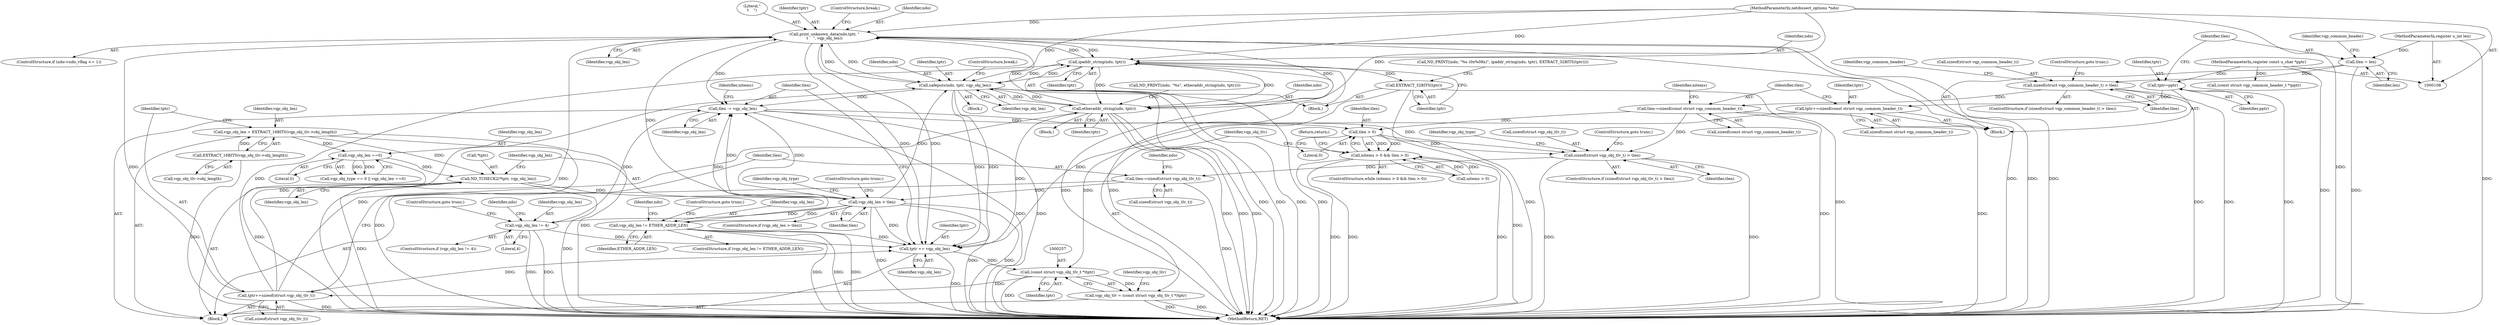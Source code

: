digraph "0_tcpdump_3b36ec4e713dea9266db11975066c425aa669b6c@pointer" {
"1000373" [label="(Call,print_unknown_data(ndo,tptr, \"\n\t    \", vqp_obj_len))"];
"1000335" [label="(Call,ipaddr_string(ndo, tptr))"];
"1000345" [label="(Call,safeputs(ndo, tptr, vqp_obj_len))"];
"1000373" [label="(Call,print_unknown_data(ndo,tptr, \"\n\t    \", vqp_obj_len))"];
"1000362" [label="(Call,etheraddr_string(ndo, tptr))"];
"1000109" [label="(MethodParameterIn,netdissect_options *ndo)"];
"1000280" [label="(Call,tptr+=sizeof(struct vqp_obj_tlv_t))"];
"1000256" [label="(Call,(const struct vqp_obj_tlv_t *)tptr)"];
"1000237" [label="(Call,tptr+=sizeof(const struct vqp_common_header_t))"];
"1000120" [label="(Call,tptr=pptr)"];
"1000110" [label="(MethodParameterIn,register const u_char *pptr)"];
"1000379" [label="(Call,tptr += vqp_obj_len)"];
"1000325" [label="(Call,vqp_obj_len != 4)"];
"1000316" [label="(Call,vqp_obj_len > tlen)"];
"1000311" [label="(Call,ND_TCHECK2(*tptr, vqp_obj_len))"];
"1000274" [label="(Call,vqp_obj_len = EXTRACT_16BITS(vqp_obj_tlv->obj_length))"];
"1000276" [label="(Call,EXTRACT_16BITS(vqp_obj_tlv->obj_length))"];
"1000306" [label="(Call,vqp_obj_len ==0)"];
"1000284" [label="(Call,tlen-=sizeof(struct vqp_obj_tlv_t))"];
"1000263" [label="(Call,sizeof(struct vqp_obj_tlv_t) > tlen)"];
"1000250" [label="(Call,tlen > 0)"];
"1000382" [label="(Call,tlen -= vqp_obj_len)"];
"1000353" [label="(Call,vqp_obj_len != ETHER_ADDR_LEN)"];
"1000241" [label="(Call,tlen-=sizeof(const struct vqp_common_header_t))"];
"1000135" [label="(Call,sizeof(struct vqp_common_header_t) > tlen)"];
"1000123" [label="(Call,tlen = len)"];
"1000111" [label="(MethodParameterIn,register u_int len)"];
"1000338" [label="(Call,EXTRACT_32BITS(tptr))"];
"1000254" [label="(Call,vqp_obj_tlv = (const struct vqp_obj_tlv_t *)tptr)"];
"1000246" [label="(Call,nitems > 0 && tlen > 0)"];
"1000136" [label="(Call,sizeof(struct vqp_common_header_t))"];
"1000242" [label="(Identifier,tlen)"];
"1000339" [label="(Identifier,tptr)"];
"1000322" [label="(Block,)"];
"1000327" [label="(Literal,4)"];
"1000362" [label="(Call,etheraddr_string(ndo, tptr))"];
"1000241" [label="(Call,tlen-=sizeof(const struct vqp_common_header_t))"];
"1000262" [label="(ControlStructure,if (sizeof(struct vqp_obj_tlv_t) > tlen))"];
"1000383" [label="(Identifier,tlen)"];
"1000319" [label="(ControlStructure,goto trunc;)"];
"1000134" [label="(ControlStructure,if (sizeof(struct vqp_common_header_t) > tlen))"];
"1000331" [label="(Identifier,ndo)"];
"1000243" [label="(Call,sizeof(const struct vqp_common_header_t))"];
"1000290" [label="(Identifier,ndo)"];
"1000253" [label="(Block,)"];
"1000367" [label="(ControlStructure,if (ndo->ndo_vflag <= 1))"];
"1000269" [label="(Identifier,vqp_obj_type)"];
"1000318" [label="(Identifier,tlen)"];
"1000336" [label="(Identifier,ndo)"];
"1000326" [label="(Identifier,vqp_obj_len)"];
"1000307" [label="(Identifier,vqp_obj_len)"];
"1000247" [label="(Call,nitems > 0)"];
"1000360" [label="(Block,)"];
"1000282" [label="(Call,sizeof(struct vqp_obj_tlv_t))"];
"1000325" [label="(Call,vqp_obj_len != 4)"];
"1000379" [label="(Call,tptr += vqp_obj_len)"];
"1000324" [label="(ControlStructure,if (vqp_obj_len != 4))"];
"1000285" [label="(Identifier,tlen)"];
"1000376" [label="(Literal,\"\n\t    \")"];
"1000284" [label="(Call,tlen-=sizeof(struct vqp_obj_tlv_t))"];
"1000352" [label="(ControlStructure,if (vqp_obj_len != ETHER_ADDR_LEN))"];
"1000384" [label="(Identifier,vqp_obj_len)"];
"1000302" [label="(Call,vqp_obj_type == 0 || vqp_obj_len ==0)"];
"1000274" [label="(Call,vqp_obj_len = EXTRACT_16BITS(vqp_obj_tlv->obj_length))"];
"1000109" [label="(MethodParameterIn,netdissect_options *ndo)"];
"1000245" [label="(ControlStructure,while (nitems > 0 && tlen > 0))"];
"1000377" [label="(Identifier,vqp_obj_len)"];
"1000246" [label="(Call,nitems > 0 && tlen > 0)"];
"1000255" [label="(Identifier,vqp_obj_tlv)"];
"1000387" [label="(Return,return;)"];
"1000123" [label="(Call,tlen = len)"];
"1000375" [label="(Identifier,tptr)"];
"1000127" [label="(Identifier,vqp_common_header)"];
"1000110" [label="(MethodParameterIn,register const u_char *pptr)"];
"1000373" [label="(Call,print_unknown_data(ndo,tptr, \"\n\t    \", vqp_obj_len))"];
"1000356" [label="(ControlStructure,goto trunc;)"];
"1000139" [label="(ControlStructure,goto trunc;)"];
"1000128" [label="(Call,(const struct vqp_common_header_t *)pptr)"];
"1000308" [label="(Literal,0)"];
"1000346" [label="(Identifier,ndo)"];
"1000276" [label="(Call,EXTRACT_16BITS(vqp_obj_tlv->obj_length))"];
"1000261" [label="(Identifier,vqp_obj_tlv)"];
"1000122" [label="(Identifier,pptr)"];
"1000112" [label="(Block,)"];
"1000345" [label="(Call,safeputs(ndo, tptr, vqp_obj_len))"];
"1000335" [label="(Call,ipaddr_string(ndo, tptr))"];
"1000382" [label="(Call,tlen -= vqp_obj_len)"];
"1000266" [label="(Identifier,tlen)"];
"1000338" [label="(Call,EXTRACT_32BITS(tptr))"];
"1000380" [label="(Identifier,tptr)"];
"1000263" [label="(Call,sizeof(struct vqp_obj_tlv_t) > tlen)"];
"1000264" [label="(Call,sizeof(struct vqp_obj_tlv_t))"];
"1000281" [label="(Identifier,tptr)"];
"1000329" [label="(Call,ND_PRINT((ndo, \"%s (0x%08x)\", ipaddr_string(ndo, tptr), EXTRACT_32BITS(tptr))))"];
"1000286" [label="(Call,sizeof(struct vqp_obj_tlv_t))"];
"1000354" [label="(Identifier,vqp_obj_len)"];
"1000311" [label="(Call,ND_TCHECK2(*tptr, vqp_obj_len))"];
"1000138" [label="(Identifier,tlen)"];
"1000120" [label="(Call,tptr=pptr)"];
"1000258" [label="(Identifier,tptr)"];
"1000239" [label="(Call,sizeof(const struct vqp_common_header_t))"];
"1000111" [label="(MethodParameterIn,register u_int len)"];
"1000378" [label="(ControlStructure,break;)"];
"1000250" [label="(Call,tlen > 0)"];
"1000125" [label="(Identifier,len)"];
"1000348" [label="(Identifier,vqp_obj_len)"];
"1000364" [label="(Identifier,tptr)"];
"1000267" [label="(ControlStructure,goto trunc;)"];
"1000357" [label="(Call,ND_PRINT((ndo, \"%s\", etheraddr_string(ndo, tptr))))"];
"1000393" [label="(MethodReturn,RET)"];
"1000277" [label="(Call,vqp_obj_tlv->obj_length)"];
"1000252" [label="(Literal,0)"];
"1000347" [label="(Identifier,tptr)"];
"1000374" [label="(Identifier,ndo)"];
"1000381" [label="(Identifier,vqp_obj_len)"];
"1000337" [label="(Identifier,tptr)"];
"1000312" [label="(Call,*tptr)"];
"1000317" [label="(Identifier,vqp_obj_len)"];
"1000359" [label="(Identifier,ndo)"];
"1000386" [label="(Identifier,nitems)"];
"1000135" [label="(Call,sizeof(struct vqp_common_header_t) > tlen)"];
"1000124" [label="(Identifier,tlen)"];
"1000256" [label="(Call,(const struct vqp_obj_tlv_t *)tptr)"];
"1000280" [label="(Call,tptr+=sizeof(struct vqp_obj_tlv_t))"];
"1000254" [label="(Call,vqp_obj_tlv = (const struct vqp_obj_tlv_t *)tptr)"];
"1000306" [label="(Call,vqp_obj_len ==0)"];
"1000121" [label="(Identifier,tptr)"];
"1000237" [label="(Call,tptr+=sizeof(const struct vqp_common_header_t))"];
"1000355" [label="(Identifier,ETHER_ADDR_LEN)"];
"1000353" [label="(Call,vqp_obj_len != ETHER_ADDR_LEN)"];
"1000315" [label="(ControlStructure,if (vqp_obj_len > tlen))"];
"1000238" [label="(Identifier,tptr)"];
"1000349" [label="(ControlStructure,break;)"];
"1000316" [label="(Call,vqp_obj_len > tlen)"];
"1000248" [label="(Identifier,nitems)"];
"1000363" [label="(Identifier,ndo)"];
"1000334" [label="(Block,)"];
"1000275" [label="(Identifier,vqp_obj_len)"];
"1000251" [label="(Identifier,tlen)"];
"1000328" [label="(ControlStructure,goto trunc;)"];
"1000314" [label="(Identifier,vqp_obj_len)"];
"1000321" [label="(Identifier,vqp_obj_type)"];
"1000144" [label="(Identifier,vqp_common_header)"];
"1000373" -> "1000367"  [label="AST: "];
"1000373" -> "1000377"  [label="CFG: "];
"1000374" -> "1000373"  [label="AST: "];
"1000375" -> "1000373"  [label="AST: "];
"1000376" -> "1000373"  [label="AST: "];
"1000377" -> "1000373"  [label="AST: "];
"1000378" -> "1000373"  [label="CFG: "];
"1000373" -> "1000393"  [label="DDG: "];
"1000373" -> "1000393"  [label="DDG: "];
"1000373" -> "1000393"  [label="DDG: "];
"1000373" -> "1000393"  [label="DDG: "];
"1000373" -> "1000335"  [label="DDG: "];
"1000373" -> "1000345"  [label="DDG: "];
"1000373" -> "1000362"  [label="DDG: "];
"1000335" -> "1000373"  [label="DDG: "];
"1000345" -> "1000373"  [label="DDG: "];
"1000362" -> "1000373"  [label="DDG: "];
"1000109" -> "1000373"  [label="DDG: "];
"1000280" -> "1000373"  [label="DDG: "];
"1000316" -> "1000373"  [label="DDG: "];
"1000373" -> "1000379"  [label="DDG: "];
"1000373" -> "1000379"  [label="DDG: "];
"1000373" -> "1000382"  [label="DDG: "];
"1000335" -> "1000334"  [label="AST: "];
"1000335" -> "1000337"  [label="CFG: "];
"1000336" -> "1000335"  [label="AST: "];
"1000337" -> "1000335"  [label="AST: "];
"1000339" -> "1000335"  [label="CFG: "];
"1000335" -> "1000393"  [label="DDG: "];
"1000335" -> "1000393"  [label="DDG: "];
"1000345" -> "1000335"  [label="DDG: "];
"1000362" -> "1000335"  [label="DDG: "];
"1000109" -> "1000335"  [label="DDG: "];
"1000280" -> "1000335"  [label="DDG: "];
"1000335" -> "1000338"  [label="DDG: "];
"1000335" -> "1000345"  [label="DDG: "];
"1000335" -> "1000362"  [label="DDG: "];
"1000345" -> "1000322"  [label="AST: "];
"1000345" -> "1000348"  [label="CFG: "];
"1000346" -> "1000345"  [label="AST: "];
"1000347" -> "1000345"  [label="AST: "];
"1000348" -> "1000345"  [label="AST: "];
"1000349" -> "1000345"  [label="CFG: "];
"1000345" -> "1000393"  [label="DDG: "];
"1000345" -> "1000393"  [label="DDG: "];
"1000345" -> "1000393"  [label="DDG: "];
"1000345" -> "1000393"  [label="DDG: "];
"1000362" -> "1000345"  [label="DDG: "];
"1000109" -> "1000345"  [label="DDG: "];
"1000280" -> "1000345"  [label="DDG: "];
"1000316" -> "1000345"  [label="DDG: "];
"1000345" -> "1000362"  [label="DDG: "];
"1000345" -> "1000379"  [label="DDG: "];
"1000345" -> "1000379"  [label="DDG: "];
"1000345" -> "1000382"  [label="DDG: "];
"1000362" -> "1000360"  [label="AST: "];
"1000362" -> "1000364"  [label="CFG: "];
"1000363" -> "1000362"  [label="AST: "];
"1000364" -> "1000362"  [label="AST: "];
"1000357" -> "1000362"  [label="CFG: "];
"1000362" -> "1000393"  [label="DDG: "];
"1000362" -> "1000393"  [label="DDG: "];
"1000362" -> "1000393"  [label="DDG: "];
"1000109" -> "1000362"  [label="DDG: "];
"1000280" -> "1000362"  [label="DDG: "];
"1000362" -> "1000379"  [label="DDG: "];
"1000109" -> "1000108"  [label="AST: "];
"1000109" -> "1000393"  [label="DDG: "];
"1000280" -> "1000253"  [label="AST: "];
"1000280" -> "1000282"  [label="CFG: "];
"1000281" -> "1000280"  [label="AST: "];
"1000282" -> "1000280"  [label="AST: "];
"1000285" -> "1000280"  [label="CFG: "];
"1000280" -> "1000393"  [label="DDG: "];
"1000256" -> "1000280"  [label="DDG: "];
"1000280" -> "1000379"  [label="DDG: "];
"1000256" -> "1000254"  [label="AST: "];
"1000256" -> "1000258"  [label="CFG: "];
"1000257" -> "1000256"  [label="AST: "];
"1000258" -> "1000256"  [label="AST: "];
"1000254" -> "1000256"  [label="CFG: "];
"1000256" -> "1000393"  [label="DDG: "];
"1000256" -> "1000254"  [label="DDG: "];
"1000237" -> "1000256"  [label="DDG: "];
"1000379" -> "1000256"  [label="DDG: "];
"1000237" -> "1000112"  [label="AST: "];
"1000237" -> "1000239"  [label="CFG: "];
"1000238" -> "1000237"  [label="AST: "];
"1000239" -> "1000237"  [label="AST: "];
"1000242" -> "1000237"  [label="CFG: "];
"1000237" -> "1000393"  [label="DDG: "];
"1000120" -> "1000237"  [label="DDG: "];
"1000120" -> "1000112"  [label="AST: "];
"1000120" -> "1000122"  [label="CFG: "];
"1000121" -> "1000120"  [label="AST: "];
"1000122" -> "1000120"  [label="AST: "];
"1000124" -> "1000120"  [label="CFG: "];
"1000120" -> "1000393"  [label="DDG: "];
"1000110" -> "1000120"  [label="DDG: "];
"1000110" -> "1000108"  [label="AST: "];
"1000110" -> "1000393"  [label="DDG: "];
"1000110" -> "1000128"  [label="DDG: "];
"1000379" -> "1000253"  [label="AST: "];
"1000379" -> "1000381"  [label="CFG: "];
"1000380" -> "1000379"  [label="AST: "];
"1000381" -> "1000379"  [label="AST: "];
"1000383" -> "1000379"  [label="CFG: "];
"1000379" -> "1000393"  [label="DDG: "];
"1000325" -> "1000379"  [label="DDG: "];
"1000353" -> "1000379"  [label="DDG: "];
"1000316" -> "1000379"  [label="DDG: "];
"1000338" -> "1000379"  [label="DDG: "];
"1000325" -> "1000324"  [label="AST: "];
"1000325" -> "1000327"  [label="CFG: "];
"1000326" -> "1000325"  [label="AST: "];
"1000327" -> "1000325"  [label="AST: "];
"1000328" -> "1000325"  [label="CFG: "];
"1000331" -> "1000325"  [label="CFG: "];
"1000325" -> "1000393"  [label="DDG: "];
"1000325" -> "1000393"  [label="DDG: "];
"1000316" -> "1000325"  [label="DDG: "];
"1000325" -> "1000382"  [label="DDG: "];
"1000316" -> "1000315"  [label="AST: "];
"1000316" -> "1000318"  [label="CFG: "];
"1000317" -> "1000316"  [label="AST: "];
"1000318" -> "1000316"  [label="AST: "];
"1000319" -> "1000316"  [label="CFG: "];
"1000321" -> "1000316"  [label="CFG: "];
"1000316" -> "1000393"  [label="DDG: "];
"1000316" -> "1000393"  [label="DDG: "];
"1000316" -> "1000393"  [label="DDG: "];
"1000311" -> "1000316"  [label="DDG: "];
"1000284" -> "1000316"  [label="DDG: "];
"1000316" -> "1000353"  [label="DDG: "];
"1000316" -> "1000382"  [label="DDG: "];
"1000316" -> "1000382"  [label="DDG: "];
"1000311" -> "1000253"  [label="AST: "];
"1000311" -> "1000314"  [label="CFG: "];
"1000312" -> "1000311"  [label="AST: "];
"1000314" -> "1000311"  [label="AST: "];
"1000317" -> "1000311"  [label="CFG: "];
"1000311" -> "1000393"  [label="DDG: "];
"1000311" -> "1000393"  [label="DDG: "];
"1000274" -> "1000311"  [label="DDG: "];
"1000306" -> "1000311"  [label="DDG: "];
"1000274" -> "1000253"  [label="AST: "];
"1000274" -> "1000276"  [label="CFG: "];
"1000275" -> "1000274"  [label="AST: "];
"1000276" -> "1000274"  [label="AST: "];
"1000281" -> "1000274"  [label="CFG: "];
"1000274" -> "1000393"  [label="DDG: "];
"1000274" -> "1000393"  [label="DDG: "];
"1000276" -> "1000274"  [label="DDG: "];
"1000274" -> "1000306"  [label="DDG: "];
"1000276" -> "1000277"  [label="CFG: "];
"1000277" -> "1000276"  [label="AST: "];
"1000276" -> "1000393"  [label="DDG: "];
"1000306" -> "1000302"  [label="AST: "];
"1000306" -> "1000308"  [label="CFG: "];
"1000307" -> "1000306"  [label="AST: "];
"1000308" -> "1000306"  [label="AST: "];
"1000302" -> "1000306"  [label="CFG: "];
"1000306" -> "1000393"  [label="DDG: "];
"1000306" -> "1000302"  [label="DDG: "];
"1000306" -> "1000302"  [label="DDG: "];
"1000284" -> "1000253"  [label="AST: "];
"1000284" -> "1000286"  [label="CFG: "];
"1000285" -> "1000284"  [label="AST: "];
"1000286" -> "1000284"  [label="AST: "];
"1000290" -> "1000284"  [label="CFG: "];
"1000284" -> "1000393"  [label="DDG: "];
"1000263" -> "1000284"  [label="DDG: "];
"1000263" -> "1000262"  [label="AST: "];
"1000263" -> "1000266"  [label="CFG: "];
"1000264" -> "1000263"  [label="AST: "];
"1000266" -> "1000263"  [label="AST: "];
"1000267" -> "1000263"  [label="CFG: "];
"1000269" -> "1000263"  [label="CFG: "];
"1000263" -> "1000393"  [label="DDG: "];
"1000263" -> "1000393"  [label="DDG: "];
"1000250" -> "1000263"  [label="DDG: "];
"1000382" -> "1000263"  [label="DDG: "];
"1000241" -> "1000263"  [label="DDG: "];
"1000250" -> "1000246"  [label="AST: "];
"1000250" -> "1000252"  [label="CFG: "];
"1000251" -> "1000250"  [label="AST: "];
"1000252" -> "1000250"  [label="AST: "];
"1000246" -> "1000250"  [label="CFG: "];
"1000250" -> "1000393"  [label="DDG: "];
"1000250" -> "1000246"  [label="DDG: "];
"1000250" -> "1000246"  [label="DDG: "];
"1000382" -> "1000250"  [label="DDG: "];
"1000241" -> "1000250"  [label="DDG: "];
"1000382" -> "1000253"  [label="AST: "];
"1000382" -> "1000384"  [label="CFG: "];
"1000383" -> "1000382"  [label="AST: "];
"1000384" -> "1000382"  [label="AST: "];
"1000386" -> "1000382"  [label="CFG: "];
"1000382" -> "1000393"  [label="DDG: "];
"1000382" -> "1000393"  [label="DDG: "];
"1000353" -> "1000382"  [label="DDG: "];
"1000353" -> "1000352"  [label="AST: "];
"1000353" -> "1000355"  [label="CFG: "];
"1000354" -> "1000353"  [label="AST: "];
"1000355" -> "1000353"  [label="AST: "];
"1000356" -> "1000353"  [label="CFG: "];
"1000359" -> "1000353"  [label="CFG: "];
"1000353" -> "1000393"  [label="DDG: "];
"1000353" -> "1000393"  [label="DDG: "];
"1000353" -> "1000393"  [label="DDG: "];
"1000241" -> "1000112"  [label="AST: "];
"1000241" -> "1000243"  [label="CFG: "];
"1000242" -> "1000241"  [label="AST: "];
"1000243" -> "1000241"  [label="AST: "];
"1000248" -> "1000241"  [label="CFG: "];
"1000241" -> "1000393"  [label="DDG: "];
"1000135" -> "1000241"  [label="DDG: "];
"1000135" -> "1000134"  [label="AST: "];
"1000135" -> "1000138"  [label="CFG: "];
"1000136" -> "1000135"  [label="AST: "];
"1000138" -> "1000135"  [label="AST: "];
"1000139" -> "1000135"  [label="CFG: "];
"1000144" -> "1000135"  [label="CFG: "];
"1000135" -> "1000393"  [label="DDG: "];
"1000135" -> "1000393"  [label="DDG: "];
"1000123" -> "1000135"  [label="DDG: "];
"1000123" -> "1000112"  [label="AST: "];
"1000123" -> "1000125"  [label="CFG: "];
"1000124" -> "1000123"  [label="AST: "];
"1000125" -> "1000123"  [label="AST: "];
"1000127" -> "1000123"  [label="CFG: "];
"1000123" -> "1000393"  [label="DDG: "];
"1000111" -> "1000123"  [label="DDG: "];
"1000111" -> "1000108"  [label="AST: "];
"1000111" -> "1000393"  [label="DDG: "];
"1000338" -> "1000334"  [label="AST: "];
"1000338" -> "1000339"  [label="CFG: "];
"1000339" -> "1000338"  [label="AST: "];
"1000329" -> "1000338"  [label="CFG: "];
"1000338" -> "1000393"  [label="DDG: "];
"1000338" -> "1000393"  [label="DDG: "];
"1000254" -> "1000253"  [label="AST: "];
"1000255" -> "1000254"  [label="AST: "];
"1000261" -> "1000254"  [label="CFG: "];
"1000254" -> "1000393"  [label="DDG: "];
"1000254" -> "1000393"  [label="DDG: "];
"1000246" -> "1000245"  [label="AST: "];
"1000246" -> "1000247"  [label="CFG: "];
"1000247" -> "1000246"  [label="AST: "];
"1000255" -> "1000246"  [label="CFG: "];
"1000387" -> "1000246"  [label="CFG: "];
"1000246" -> "1000393"  [label="DDG: "];
"1000246" -> "1000393"  [label="DDG: "];
"1000246" -> "1000393"  [label="DDG: "];
"1000247" -> "1000246"  [label="DDG: "];
"1000247" -> "1000246"  [label="DDG: "];
}
